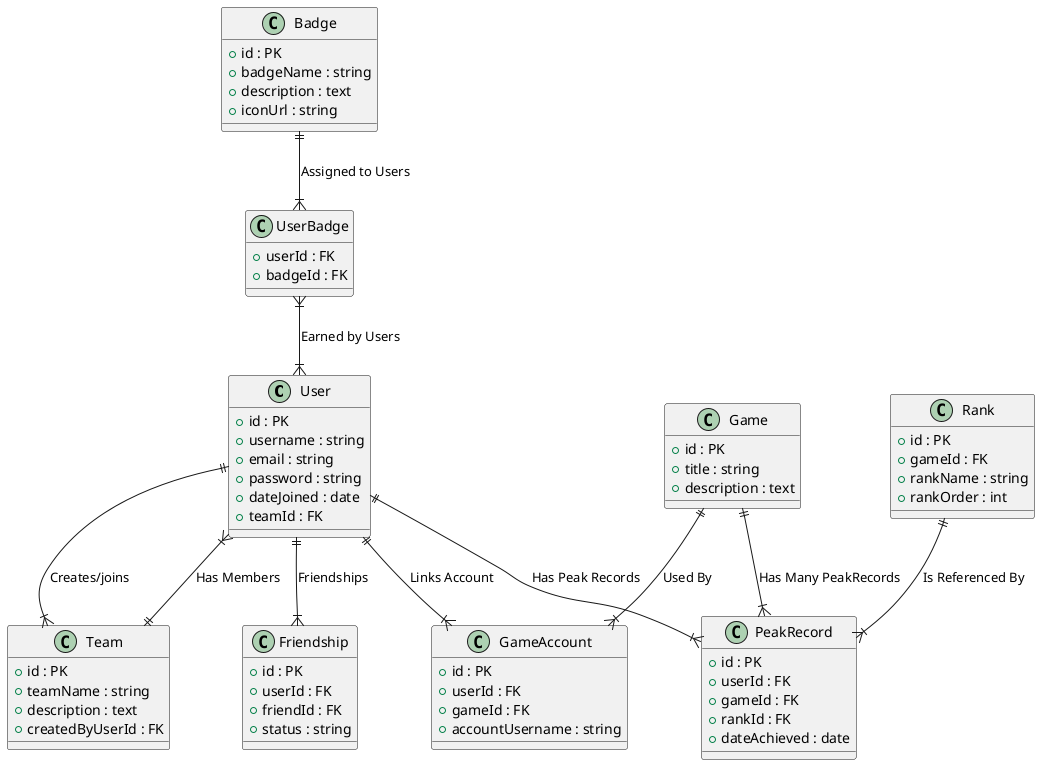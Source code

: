 @startuml


' -------------------------------------------------------
'                       ENTITIES
' -------------------------------------------------------
class User {
  + id : PK
  + username : string
  + email : string
  + password : string
  + dateJoined : date
  + teamId : FK
}

class Team {
  + id : PK
  + teamName : string
  + description : text
  + createdByUserId : FK
}

class Game {
  + id : PK
  + title : string
  + description : text
}

class Friendship {
  + id : PK
  + userId : FK
  + friendId : FK
  + status : string
}
class GameAccount {
  + id : PK
  + userId : FK
  + gameId : FK
  + accountUsername : string
}


class Rank {
  + id : PK
  + gameId : FK
  + rankName : string
  + rankOrder : int
}

class PeakRecord {
  + id : PK
  + userId : FK
  + gameId : FK
  + rankId : FK
  + dateAchieved : date
}



class Badge {
  + id : PK
  + badgeName : string
  + description : text
  + iconUrl : string
}

class UserBadge {
  + userId : FK
  + badgeId : FK
}



' -------------------------------------------------------
'                     RELATIONSHIPS
' -------------------------------------------------------
'
' 1) User -> PeakRecord (1 to many)
User ||--|{ PeakRecord : "Has Peak Records"

' 2) Game -> PeakRecord (1 to many)
Game ||--|{ PeakRecord : "Has Many PeakRecords"

' 3) Rank -> PeakRecord (1 to many)
Rank ||--|{ PeakRecord : "Is Referenced By"

' 4) User -> GameAccount (1 to many)
User ||--|{ GameAccount : "Links Account"
Game ||--|{ GameAccount : "Used By"

' 5) User -> Friendship (1 to many, self-reference)
User ||--|{ Friendship : "Friendships"
' The 'friendId' also references User

' 6) User -> Team (1 to many) - for createdByUserId
User ||--|{ Team : "Creates/joins"

' 7) Team -> User (1 to many) - membership via user.teamId
Team ||--|{ User : "Has Members"

' 8) Badge -> UserBadge -> User (many-to-many)
Badge ||--|{ UserBadge : "Assigned to Users"
UserBadge }|--|{ User : "Earned by Users"

@enduml
